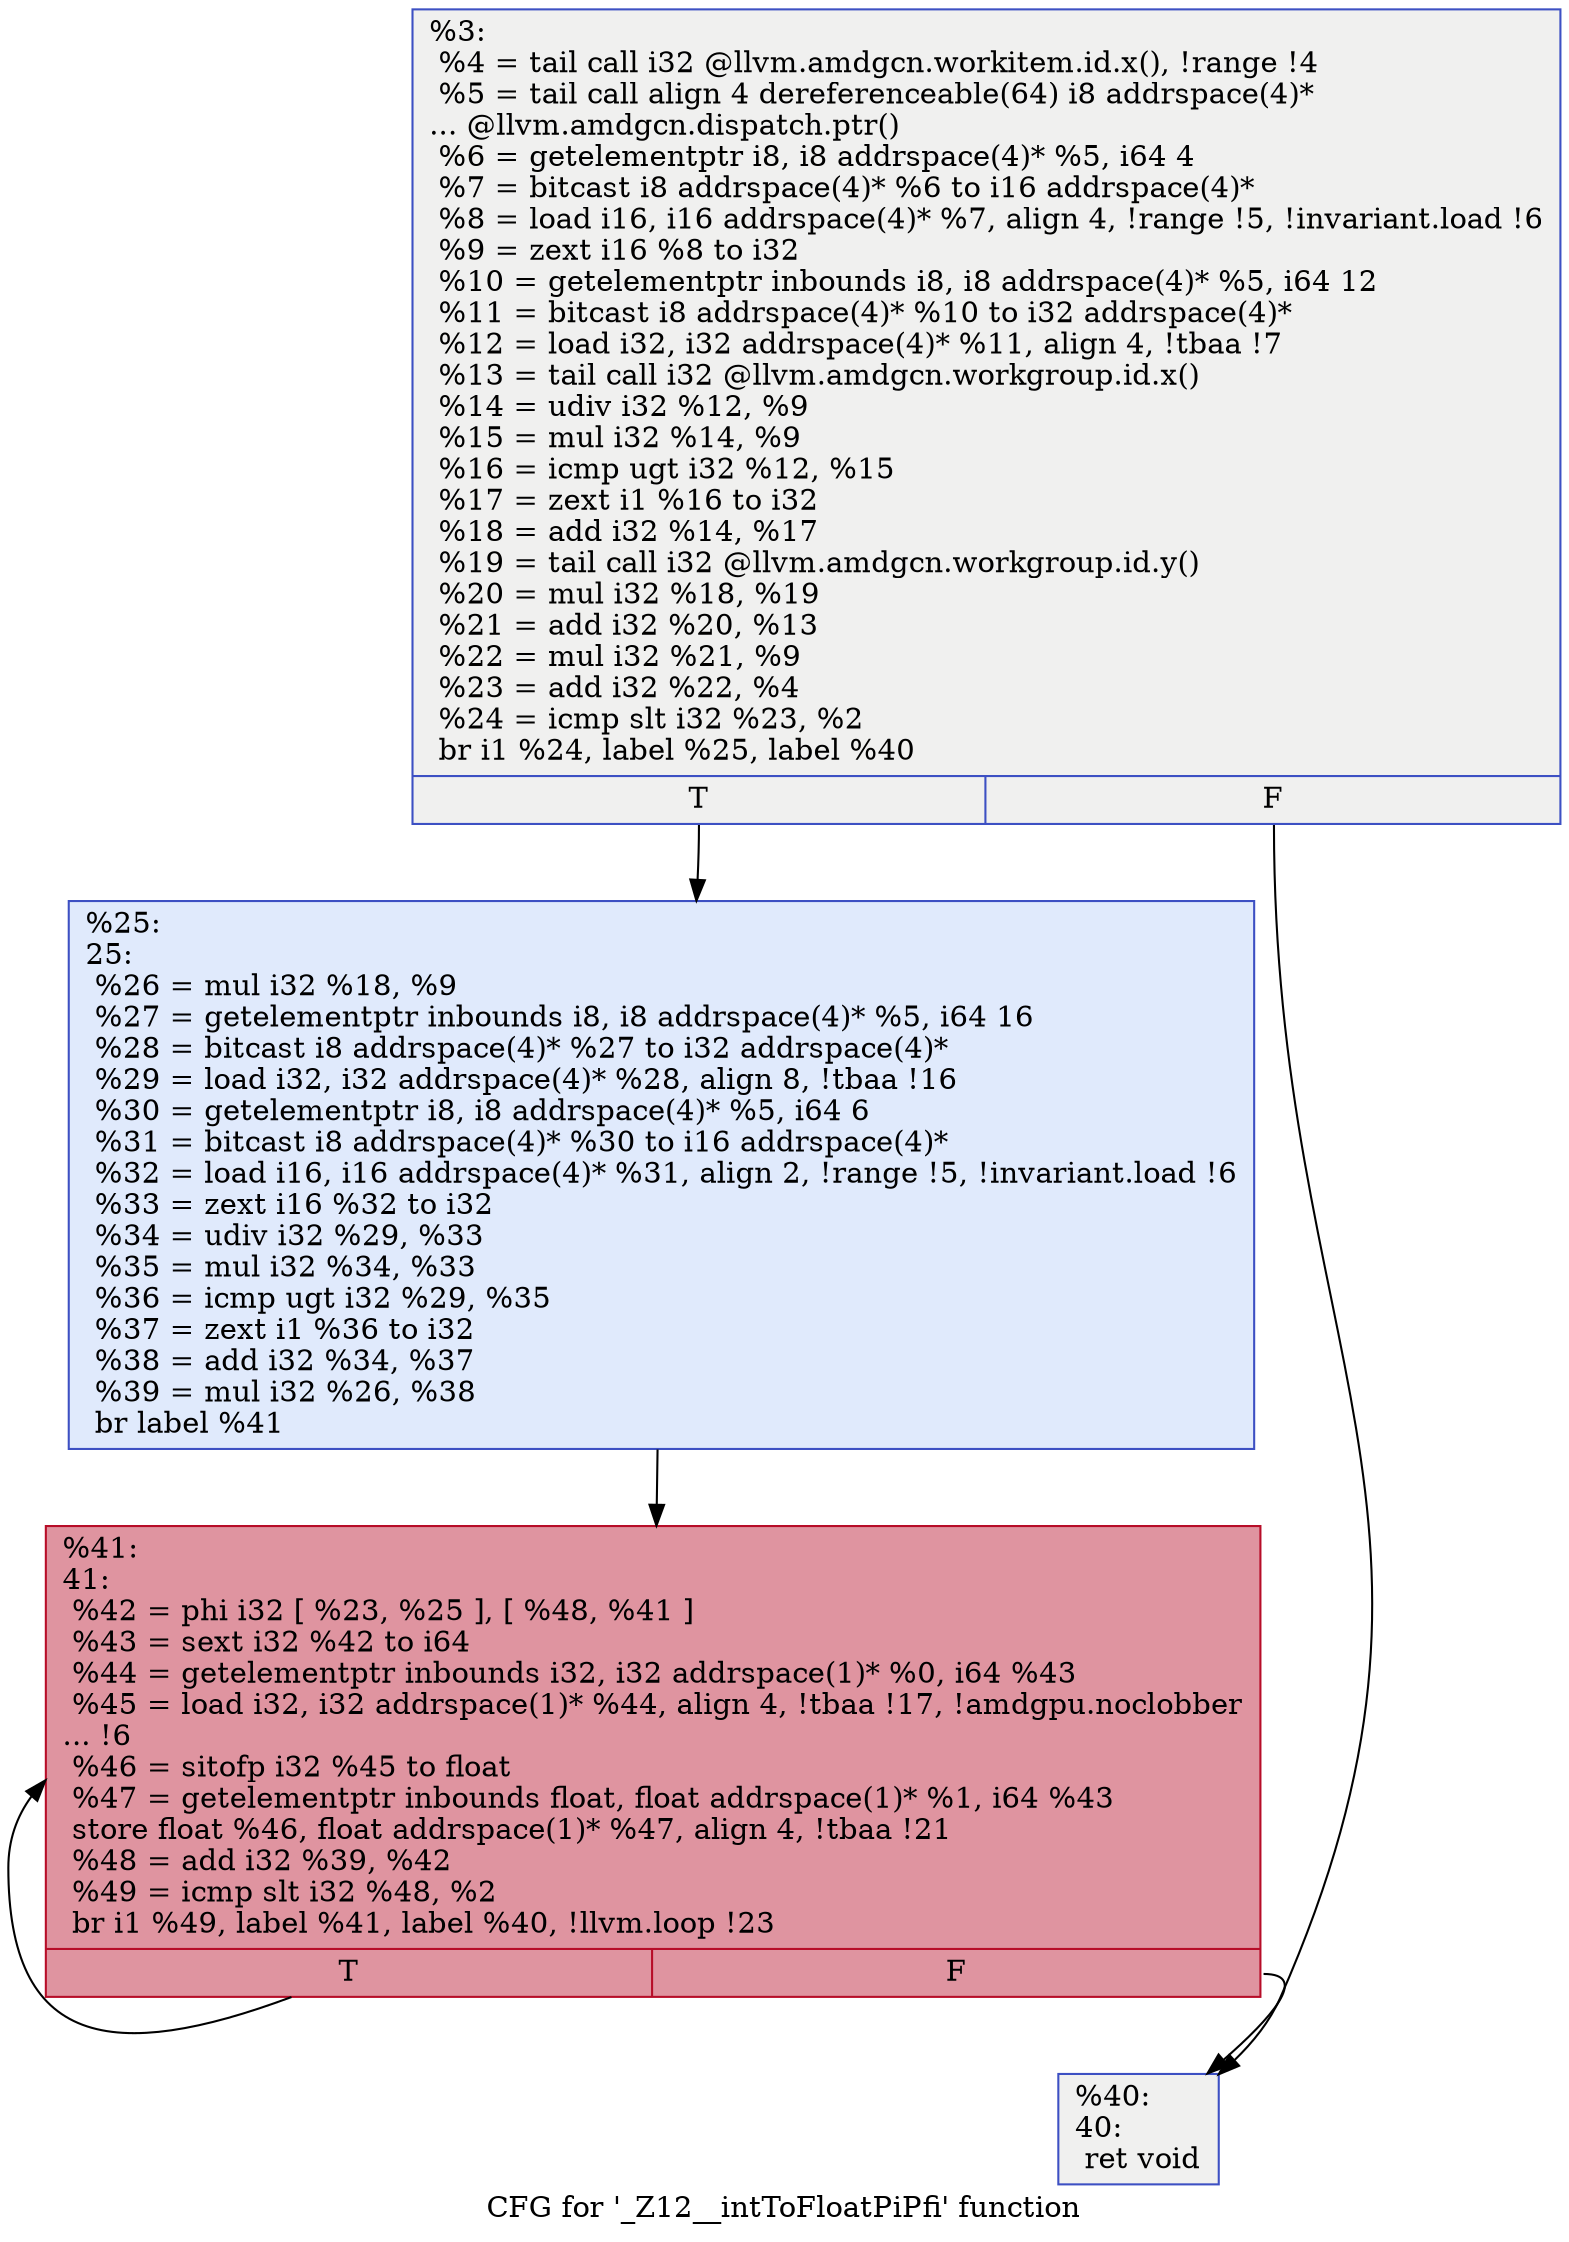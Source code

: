 digraph "CFG for '_Z12__intToFloatPiPfi' function" {
	label="CFG for '_Z12__intToFloatPiPfi' function";

	Node0x61a97a0 [shape=record,color="#3d50c3ff", style=filled, fillcolor="#dedcdb70",label="{%3:\l  %4 = tail call i32 @llvm.amdgcn.workitem.id.x(), !range !4\l  %5 = tail call align 4 dereferenceable(64) i8 addrspace(4)*\l... @llvm.amdgcn.dispatch.ptr()\l  %6 = getelementptr i8, i8 addrspace(4)* %5, i64 4\l  %7 = bitcast i8 addrspace(4)* %6 to i16 addrspace(4)*\l  %8 = load i16, i16 addrspace(4)* %7, align 4, !range !5, !invariant.load !6\l  %9 = zext i16 %8 to i32\l  %10 = getelementptr inbounds i8, i8 addrspace(4)* %5, i64 12\l  %11 = bitcast i8 addrspace(4)* %10 to i32 addrspace(4)*\l  %12 = load i32, i32 addrspace(4)* %11, align 4, !tbaa !7\l  %13 = tail call i32 @llvm.amdgcn.workgroup.id.x()\l  %14 = udiv i32 %12, %9\l  %15 = mul i32 %14, %9\l  %16 = icmp ugt i32 %12, %15\l  %17 = zext i1 %16 to i32\l  %18 = add i32 %14, %17\l  %19 = tail call i32 @llvm.amdgcn.workgroup.id.y()\l  %20 = mul i32 %18, %19\l  %21 = add i32 %20, %13\l  %22 = mul i32 %21, %9\l  %23 = add i32 %22, %4\l  %24 = icmp slt i32 %23, %2\l  br i1 %24, label %25, label %40\l|{<s0>T|<s1>F}}"];
	Node0x61a97a0:s0 -> Node0x61abfb0;
	Node0x61a97a0:s1 -> Node0x61ac040;
	Node0x61abfb0 [shape=record,color="#3d50c3ff", style=filled, fillcolor="#b9d0f970",label="{%25:\l25:                                               \l  %26 = mul i32 %18, %9\l  %27 = getelementptr inbounds i8, i8 addrspace(4)* %5, i64 16\l  %28 = bitcast i8 addrspace(4)* %27 to i32 addrspace(4)*\l  %29 = load i32, i32 addrspace(4)* %28, align 8, !tbaa !16\l  %30 = getelementptr i8, i8 addrspace(4)* %5, i64 6\l  %31 = bitcast i8 addrspace(4)* %30 to i16 addrspace(4)*\l  %32 = load i16, i16 addrspace(4)* %31, align 2, !range !5, !invariant.load !6\l  %33 = zext i16 %32 to i32\l  %34 = udiv i32 %29, %33\l  %35 = mul i32 %34, %33\l  %36 = icmp ugt i32 %29, %35\l  %37 = zext i1 %36 to i32\l  %38 = add i32 %34, %37\l  %39 = mul i32 %26, %38\l  br label %41\l}"];
	Node0x61abfb0 -> Node0x61ad830;
	Node0x61ac040 [shape=record,color="#3d50c3ff", style=filled, fillcolor="#dedcdb70",label="{%40:\l40:                                               \l  ret void\l}"];
	Node0x61ad830 [shape=record,color="#b70d28ff", style=filled, fillcolor="#b70d2870",label="{%41:\l41:                                               \l  %42 = phi i32 [ %23, %25 ], [ %48, %41 ]\l  %43 = sext i32 %42 to i64\l  %44 = getelementptr inbounds i32, i32 addrspace(1)* %0, i64 %43\l  %45 = load i32, i32 addrspace(1)* %44, align 4, !tbaa !17, !amdgpu.noclobber\l... !6\l  %46 = sitofp i32 %45 to float\l  %47 = getelementptr inbounds float, float addrspace(1)* %1, i64 %43\l  store float %46, float addrspace(1)* %47, align 4, !tbaa !21\l  %48 = add i32 %39, %42\l  %49 = icmp slt i32 %48, %2\l  br i1 %49, label %41, label %40, !llvm.loop !23\l|{<s0>T|<s1>F}}"];
	Node0x61ad830:s0 -> Node0x61ad830;
	Node0x61ad830:s1 -> Node0x61ac040;
}
